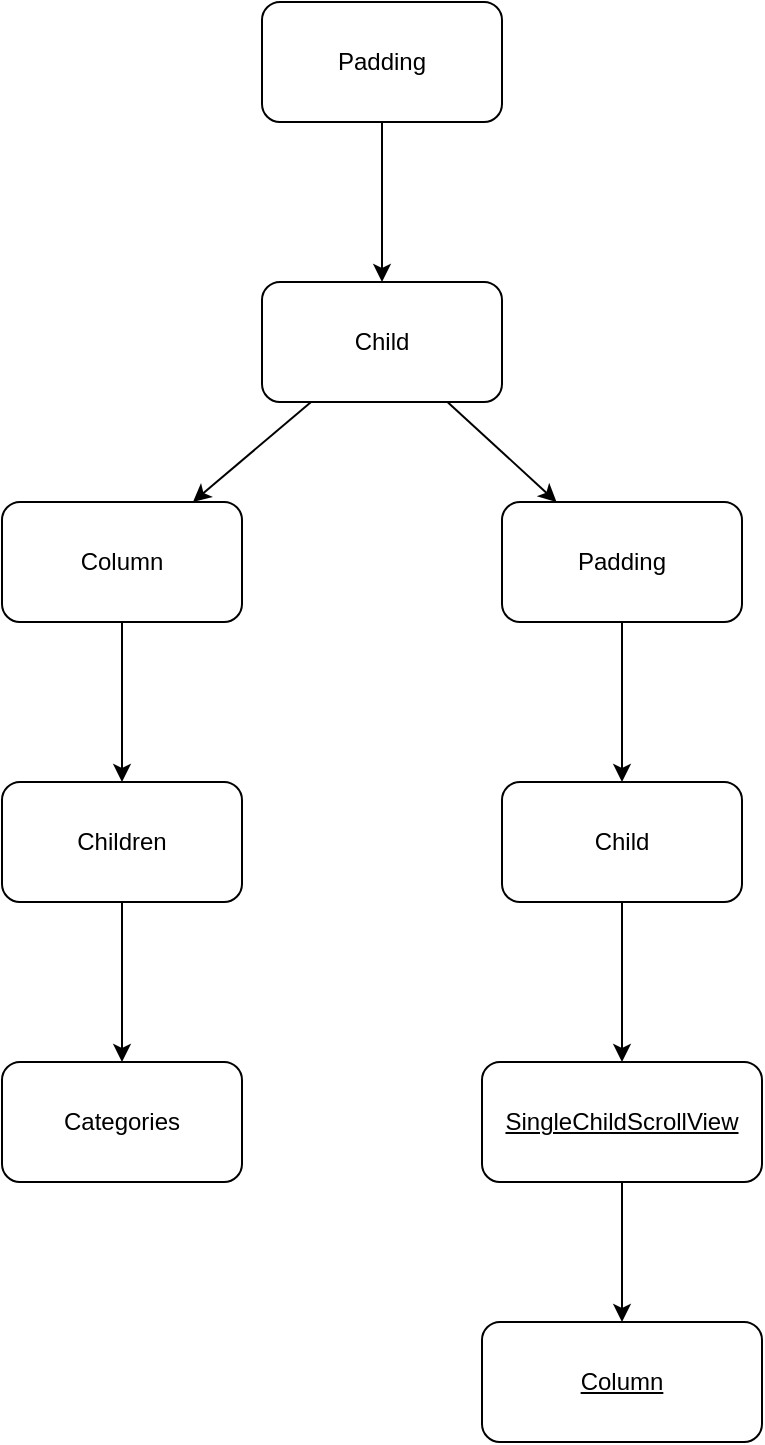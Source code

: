 <mxfile>
    <diagram id="7nuWJXiMWN9dHxHCSJX2" name="Page-1">
        <mxGraphModel dx="1208" dy="2039" grid="1" gridSize="10" guides="1" tooltips="1" connect="1" arrows="1" fold="1" page="1" pageScale="1" pageWidth="850" pageHeight="1100" math="0" shadow="0">
            <root>
                <mxCell id="0"/>
                <mxCell id="1" parent="0"/>
                <mxCell id="4" value="" style="edgeStyle=none;html=1;" edge="1" parent="1" source="2" target="3">
                    <mxGeometry relative="1" as="geometry"/>
                </mxCell>
                <mxCell id="2" value="Padding" style="rounded=1;whiteSpace=wrap;html=1;" vertex="1" parent="1">
                    <mxGeometry x="280" y="-100" width="120" height="60" as="geometry"/>
                </mxCell>
                <mxCell id="6" value="" style="edgeStyle=none;html=1;" edge="1" parent="1" source="3" target="5">
                    <mxGeometry relative="1" as="geometry"/>
                </mxCell>
                <mxCell id="12" value="" style="edgeStyle=none;html=1;" edge="1" parent="1" source="3" target="11">
                    <mxGeometry relative="1" as="geometry"/>
                </mxCell>
                <mxCell id="3" value="Child" style="whiteSpace=wrap;html=1;rounded=1;" vertex="1" parent="1">
                    <mxGeometry x="280" y="40" width="120" height="60" as="geometry"/>
                </mxCell>
                <mxCell id="8" value="" style="edgeStyle=none;html=1;" edge="1" parent="1" source="5" target="7">
                    <mxGeometry relative="1" as="geometry"/>
                </mxCell>
                <mxCell id="5" value="Column" style="whiteSpace=wrap;html=1;rounded=1;" vertex="1" parent="1">
                    <mxGeometry x="150" y="150" width="120" height="60" as="geometry"/>
                </mxCell>
                <mxCell id="10" value="" style="edgeStyle=none;html=1;" edge="1" parent="1" source="7" target="9">
                    <mxGeometry relative="1" as="geometry"/>
                </mxCell>
                <mxCell id="7" value="Children" style="whiteSpace=wrap;html=1;rounded=1;" vertex="1" parent="1">
                    <mxGeometry x="150" y="290" width="120" height="60" as="geometry"/>
                </mxCell>
                <mxCell id="9" value="Categories" style="whiteSpace=wrap;html=1;rounded=1;" vertex="1" parent="1">
                    <mxGeometry x="150" y="430" width="120" height="60" as="geometry"/>
                </mxCell>
                <mxCell id="14" value="" style="edgeStyle=none;html=1;" edge="1" parent="1" source="11" target="13">
                    <mxGeometry relative="1" as="geometry"/>
                </mxCell>
                <mxCell id="11" value="Padding" style="whiteSpace=wrap;html=1;rounded=1;" vertex="1" parent="1">
                    <mxGeometry x="400" y="150" width="120" height="60" as="geometry"/>
                </mxCell>
                <mxCell id="16" value="" style="edgeStyle=none;html=1;fontStyle=4" edge="1" parent="1" source="13" target="15">
                    <mxGeometry relative="1" as="geometry"/>
                </mxCell>
                <mxCell id="13" value="Child" style="whiteSpace=wrap;html=1;rounded=1;" vertex="1" parent="1">
                    <mxGeometry x="400" y="290" width="120" height="60" as="geometry"/>
                </mxCell>
                <mxCell id="24" value="" style="edgeStyle=none;html=1;" edge="1" parent="1" source="15" target="23">
                    <mxGeometry relative="1" as="geometry"/>
                </mxCell>
                <mxCell id="15" value="SingleChildScrollView" style="whiteSpace=wrap;html=1;rounded=1;fontStyle=4" vertex="1" parent="1">
                    <mxGeometry x="390" y="430" width="140" height="60" as="geometry"/>
                </mxCell>
                <mxCell id="23" value="Column" style="whiteSpace=wrap;html=1;rounded=1;fontStyle=4;" vertex="1" parent="1">
                    <mxGeometry x="390" y="560" width="140" height="60" as="geometry"/>
                </mxCell>
            </root>
        </mxGraphModel>
    </diagram>
</mxfile>